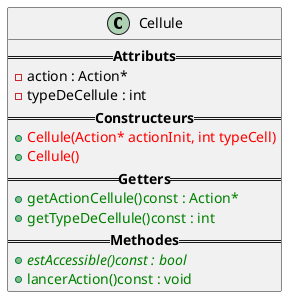 @startuml
class Cellule{
    ==<b>Attributs</b>==
        -action : Action*
        -typeDeCellule : int
    ==<b>Constructeurs</b>==
        +<color:red>Cellule(Action* actionInit, int typeCell)</color>
        +<color:red>Cellule()</color>
    ==<b>Getters</b>==
        +<color:green>getActionCellule()const : Action*</color>
        +<color:green>getTypeDeCellule()const : int</color>
    ==<b>Methodes</b>==
        +<color:green>{abstract}estAccessible()const : bool</color>
        +<color:green>lancerAction()const : void</color>
}
@enduml
'7cdbb272243cd0585538751140fd387b  src/Cellule.hpp
'4d6fc9bf497eda5b3708607c1c65cab2  src/Cellule.cpp

